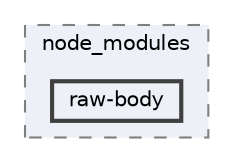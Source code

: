 digraph "pkiclassroomrescheduler/src/main/frontend/node_modules/raw-body"
{
 // LATEX_PDF_SIZE
  bgcolor="transparent";
  edge [fontname=Helvetica,fontsize=10,labelfontname=Helvetica,labelfontsize=10];
  node [fontname=Helvetica,fontsize=10,shape=box,height=0.2,width=0.4];
  compound=true
  subgraph clusterdir_72953eda66ccb3a2722c28e1c3e6c23b {
    graph [ bgcolor="#edf0f7", pencolor="grey50", label="node_modules", fontname=Helvetica,fontsize=10 style="filled,dashed", URL="dir_72953eda66ccb3a2722c28e1c3e6c23b.html",tooltip=""]
  dir_4dbe076f69df04a473df9139b96ad6c8 [label="raw-body", fillcolor="#edf0f7", color="grey25", style="filled,bold", URL="dir_4dbe076f69df04a473df9139b96ad6c8.html",tooltip=""];
  }
}
